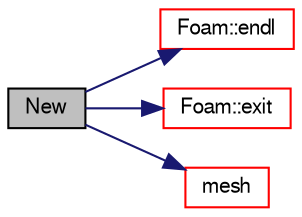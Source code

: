 digraph "New"
{
  bgcolor="transparent";
  edge [fontname="FreeSans",fontsize="10",labelfontname="FreeSans",labelfontsize="10"];
  node [fontname="FreeSans",fontsize="10",shape=record];
  rankdir="LR";
  Node59 [label="New",height=0.2,width=0.4,color="black", fillcolor="grey75", style="filled", fontcolor="black"];
  Node59 -> Node60 [color="midnightblue",fontsize="10",style="solid",fontname="FreeSans"];
  Node60 [label="Foam::endl",height=0.2,width=0.4,color="red",URL="$a21124.html#a2db8fe02a0d3909e9351bb4275b23ce4",tooltip="Add newline and flush stream. "];
  Node59 -> Node62 [color="midnightblue",fontsize="10",style="solid",fontname="FreeSans"];
  Node62 [label="Foam::exit",height=0.2,width=0.4,color="red",URL="$a21124.html#a06ca7250d8e89caf05243ec094843642"];
  Node59 -> Node107 [color="midnightblue",fontsize="10",style="solid",fontname="FreeSans"];
  Node107 [label="mesh",height=0.2,width=0.4,color="red",URL="$a23382.html#a470f06cfb9b6ee887cd85d63de275607",tooltip="Return reference to the mesh. "];
}
